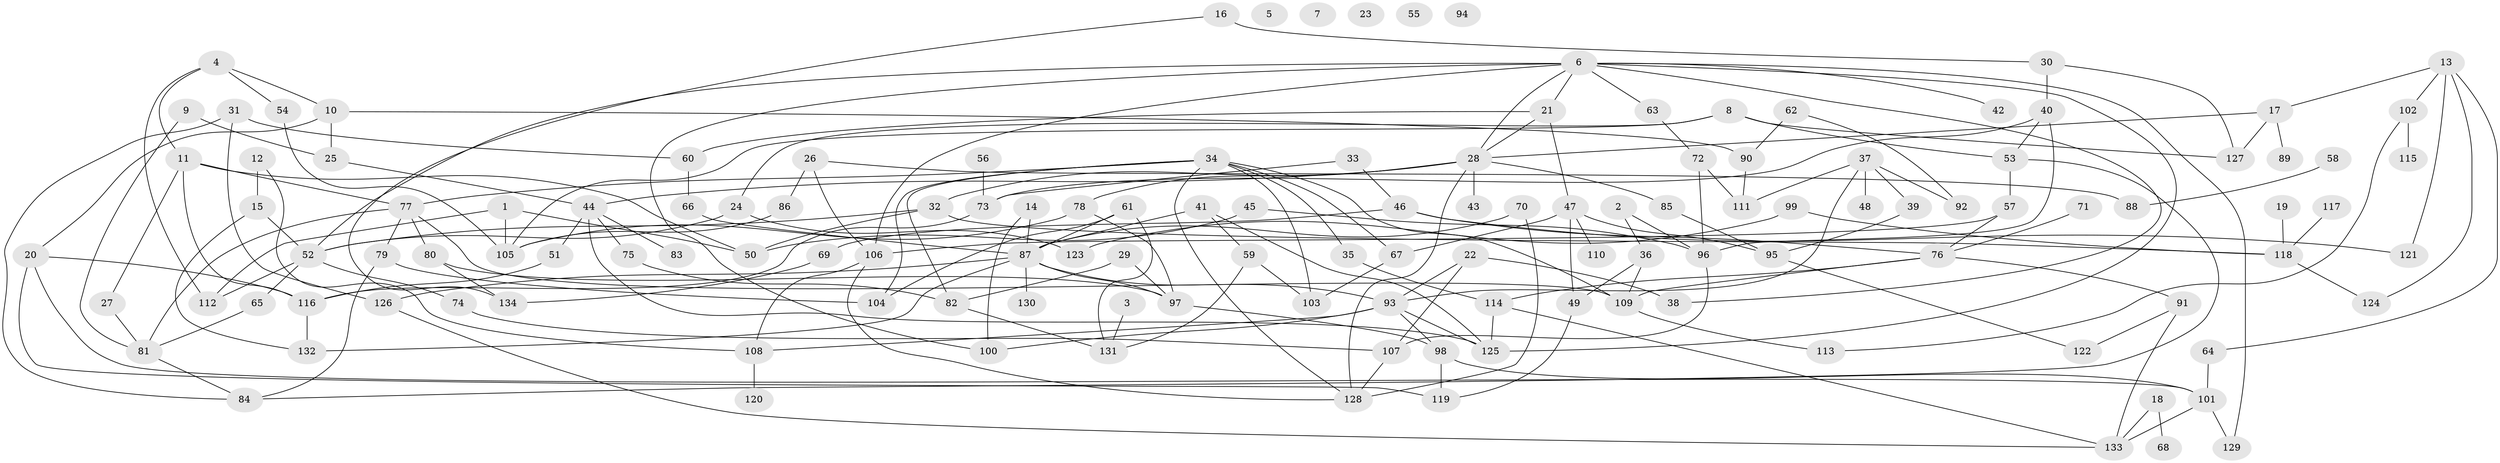 // Generated by graph-tools (version 1.1) at 2025/49/03/09/25 03:49:04]
// undirected, 134 vertices, 207 edges
graph export_dot {
graph [start="1"]
  node [color=gray90,style=filled];
  1;
  2;
  3;
  4;
  5;
  6;
  7;
  8;
  9;
  10;
  11;
  12;
  13;
  14;
  15;
  16;
  17;
  18;
  19;
  20;
  21;
  22;
  23;
  24;
  25;
  26;
  27;
  28;
  29;
  30;
  31;
  32;
  33;
  34;
  35;
  36;
  37;
  38;
  39;
  40;
  41;
  42;
  43;
  44;
  45;
  46;
  47;
  48;
  49;
  50;
  51;
  52;
  53;
  54;
  55;
  56;
  57;
  58;
  59;
  60;
  61;
  62;
  63;
  64;
  65;
  66;
  67;
  68;
  69;
  70;
  71;
  72;
  73;
  74;
  75;
  76;
  77;
  78;
  79;
  80;
  81;
  82;
  83;
  84;
  85;
  86;
  87;
  88;
  89;
  90;
  91;
  92;
  93;
  94;
  95;
  96;
  97;
  98;
  99;
  100;
  101;
  102;
  103;
  104;
  105;
  106;
  107;
  108;
  109;
  110;
  111;
  112;
  113;
  114;
  115;
  116;
  117;
  118;
  119;
  120;
  121;
  122;
  123;
  124;
  125;
  126;
  127;
  128;
  129;
  130;
  131;
  132;
  133;
  134;
  1 -- 50;
  1 -- 105;
  1 -- 112;
  2 -- 36;
  2 -- 96;
  3 -- 131;
  4 -- 10;
  4 -- 11;
  4 -- 54;
  4 -- 112;
  6 -- 21;
  6 -- 28;
  6 -- 38;
  6 -- 42;
  6 -- 52;
  6 -- 63;
  6 -- 100;
  6 -- 106;
  6 -- 125;
  6 -- 129;
  8 -- 24;
  8 -- 53;
  8 -- 105;
  8 -- 127;
  9 -- 25;
  9 -- 81;
  10 -- 20;
  10 -- 25;
  10 -- 90;
  11 -- 27;
  11 -- 50;
  11 -- 77;
  11 -- 116;
  12 -- 15;
  12 -- 108;
  13 -- 17;
  13 -- 64;
  13 -- 102;
  13 -- 121;
  13 -- 124;
  14 -- 87;
  14 -- 100;
  15 -- 52;
  15 -- 132;
  16 -- 30;
  16 -- 134;
  17 -- 28;
  17 -- 89;
  17 -- 127;
  18 -- 68;
  18 -- 133;
  19 -- 118;
  20 -- 101;
  20 -- 116;
  20 -- 119;
  21 -- 28;
  21 -- 47;
  21 -- 60;
  22 -- 38;
  22 -- 93;
  22 -- 107;
  24 -- 52;
  24 -- 123;
  25 -- 44;
  26 -- 86;
  26 -- 88;
  26 -- 106;
  27 -- 81;
  28 -- 32;
  28 -- 43;
  28 -- 44;
  28 -- 78;
  28 -- 85;
  28 -- 128;
  29 -- 82;
  29 -- 97;
  30 -- 40;
  30 -- 127;
  31 -- 60;
  31 -- 84;
  31 -- 126;
  32 -- 50;
  32 -- 52;
  32 -- 118;
  33 -- 46;
  33 -- 73;
  34 -- 35;
  34 -- 67;
  34 -- 77;
  34 -- 82;
  34 -- 103;
  34 -- 104;
  34 -- 109;
  34 -- 128;
  35 -- 114;
  36 -- 49;
  36 -- 109;
  37 -- 39;
  37 -- 48;
  37 -- 92;
  37 -- 93;
  37 -- 111;
  39 -- 95;
  40 -- 53;
  40 -- 73;
  40 -- 96;
  41 -- 59;
  41 -- 87;
  41 -- 125;
  44 -- 51;
  44 -- 75;
  44 -- 83;
  44 -- 125;
  45 -- 50;
  45 -- 96;
  46 -- 69;
  46 -- 76;
  46 -- 121;
  47 -- 49;
  47 -- 67;
  47 -- 95;
  47 -- 110;
  49 -- 119;
  51 -- 116;
  52 -- 65;
  52 -- 74;
  52 -- 112;
  53 -- 57;
  53 -- 84;
  54 -- 105;
  56 -- 73;
  57 -- 76;
  57 -- 106;
  58 -- 88;
  59 -- 103;
  59 -- 131;
  60 -- 66;
  61 -- 87;
  61 -- 104;
  61 -- 131;
  62 -- 90;
  62 -- 92;
  63 -- 72;
  64 -- 101;
  65 -- 81;
  66 -- 87;
  67 -- 103;
  69 -- 134;
  70 -- 87;
  70 -- 128;
  71 -- 76;
  72 -- 96;
  72 -- 111;
  73 -- 116;
  74 -- 107;
  75 -- 82;
  76 -- 91;
  76 -- 109;
  76 -- 114;
  77 -- 79;
  77 -- 80;
  77 -- 81;
  77 -- 109;
  78 -- 97;
  78 -- 105;
  79 -- 84;
  79 -- 104;
  80 -- 97;
  80 -- 134;
  81 -- 84;
  82 -- 131;
  85 -- 95;
  86 -- 105;
  87 -- 93;
  87 -- 97;
  87 -- 126;
  87 -- 130;
  87 -- 132;
  90 -- 111;
  91 -- 122;
  91 -- 133;
  93 -- 98;
  93 -- 100;
  93 -- 108;
  93 -- 125;
  95 -- 122;
  96 -- 107;
  97 -- 98;
  98 -- 101;
  98 -- 119;
  99 -- 118;
  99 -- 123;
  101 -- 129;
  101 -- 133;
  102 -- 113;
  102 -- 115;
  106 -- 108;
  106 -- 128;
  107 -- 128;
  108 -- 120;
  109 -- 113;
  114 -- 125;
  114 -- 133;
  116 -- 132;
  117 -- 118;
  118 -- 124;
  126 -- 133;
}
